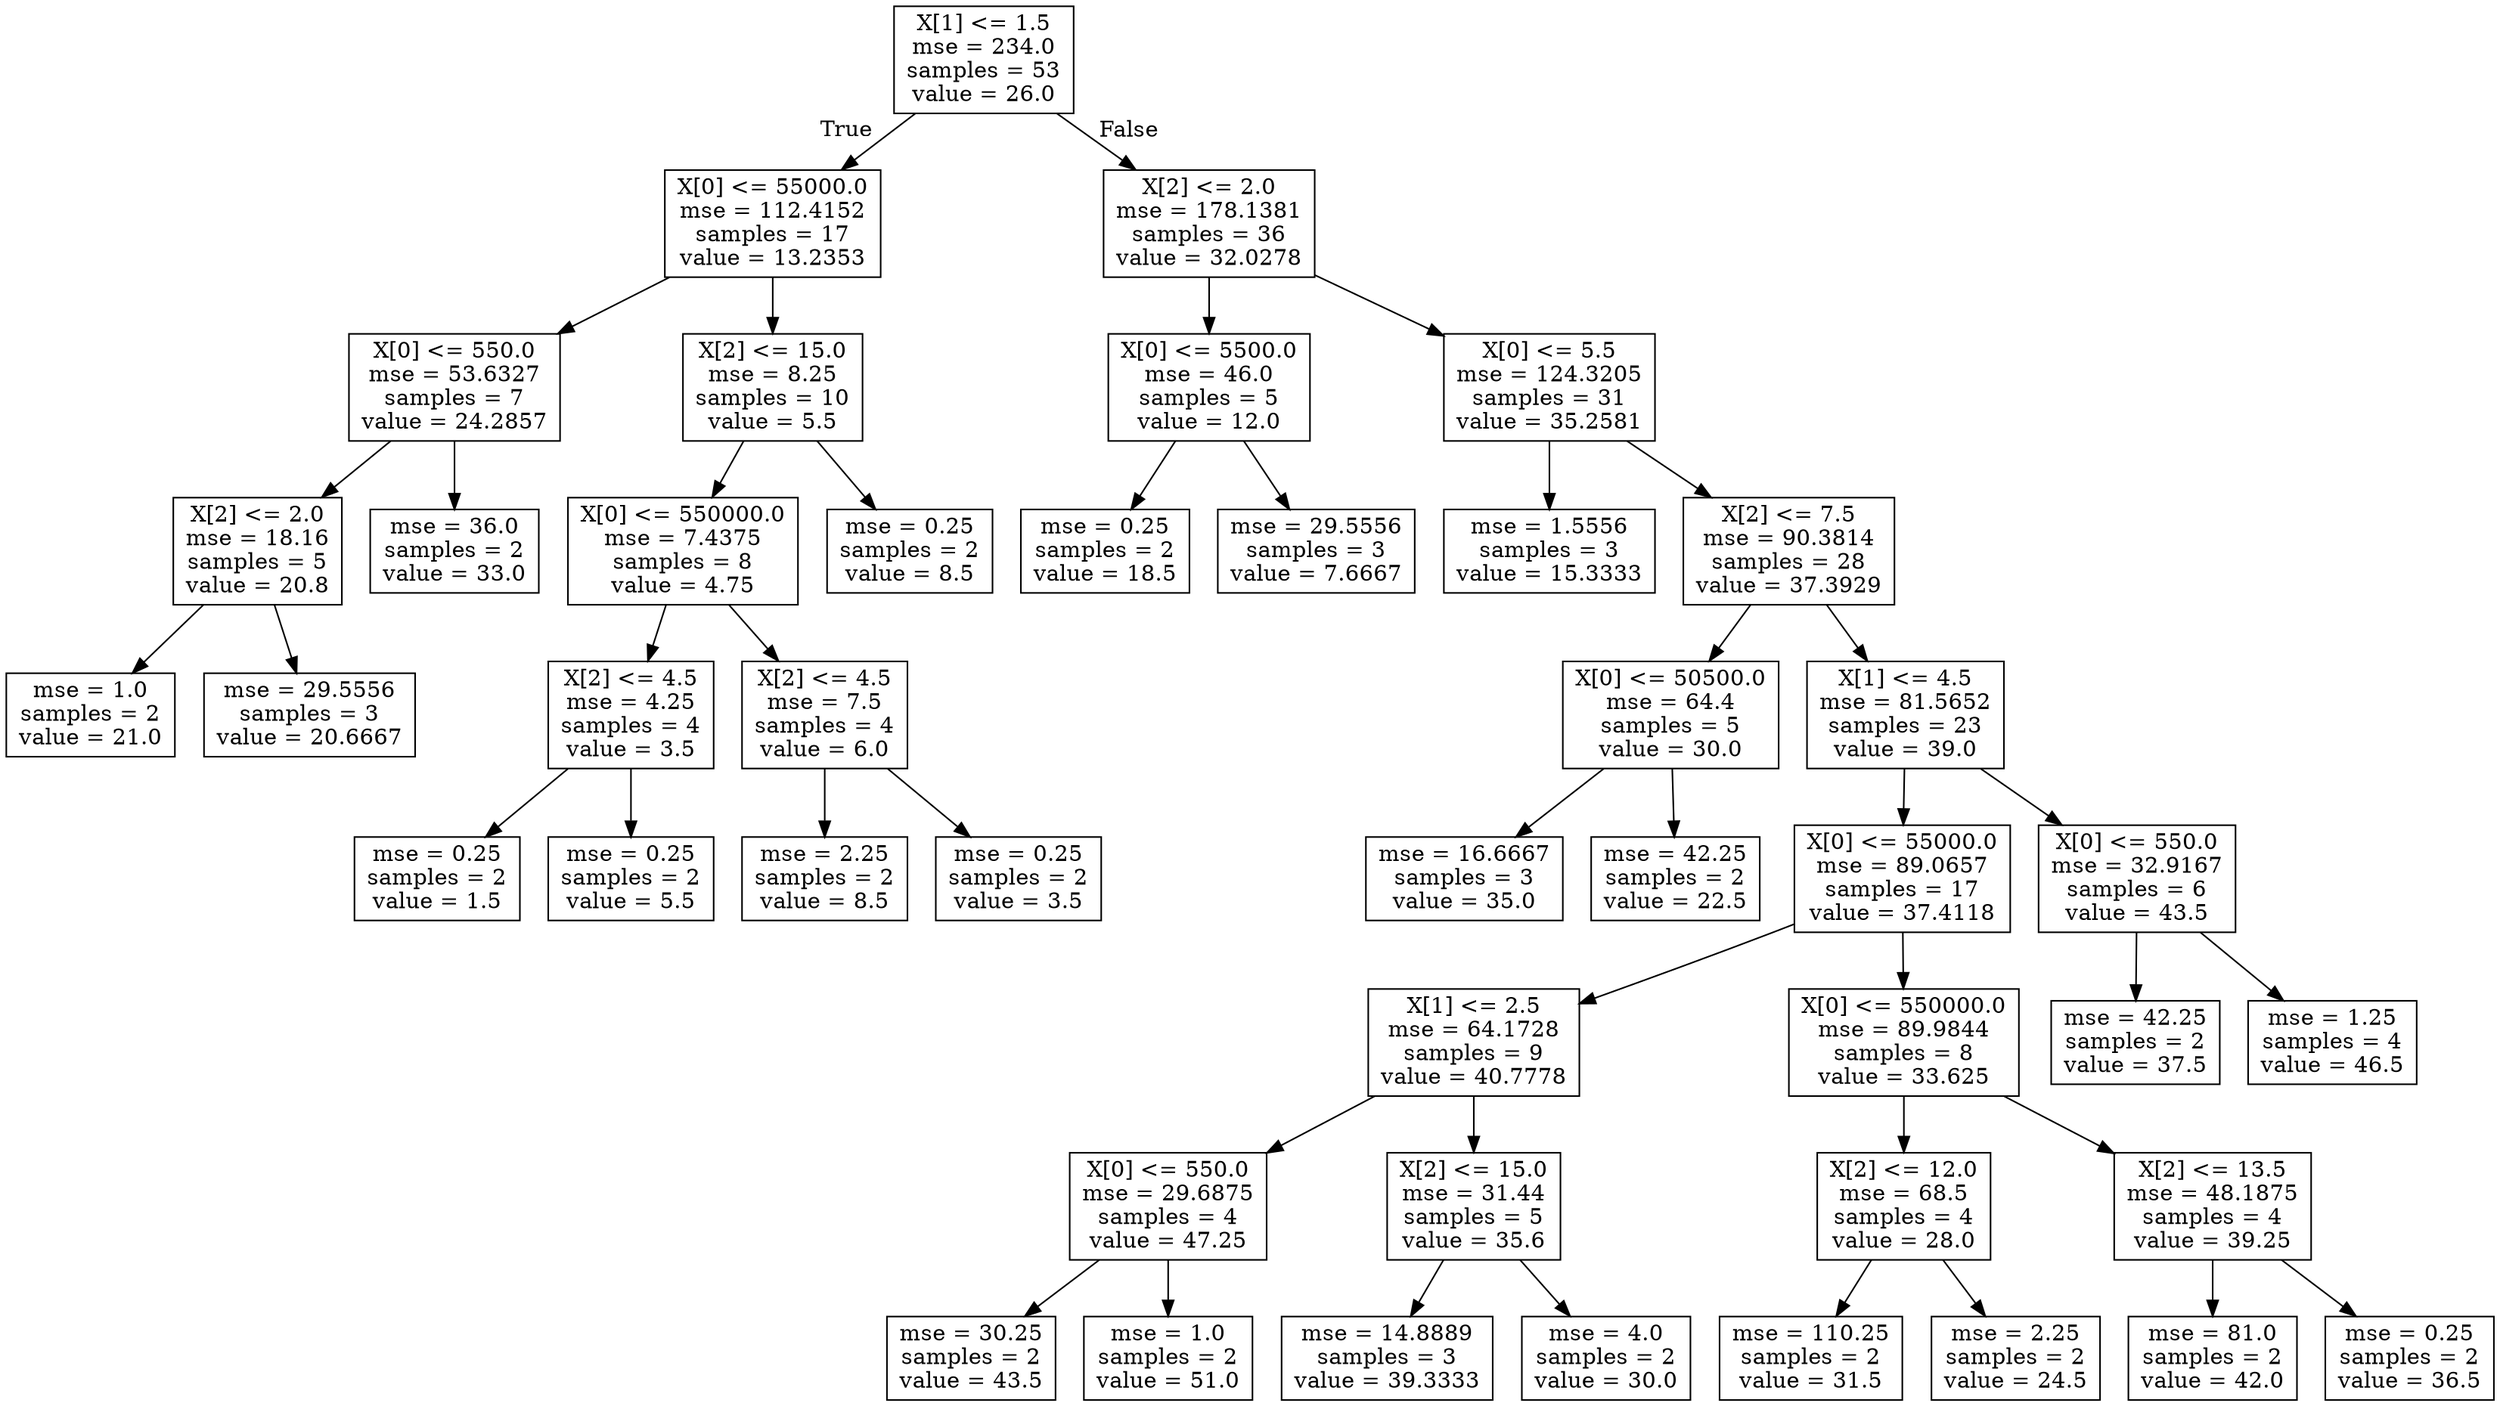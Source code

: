 digraph Tree {
node [shape=box] ;
0 [label="X[1] <= 1.5\nmse = 234.0\nsamples = 53\nvalue = 26.0"] ;
1 [label="X[0] <= 55000.0\nmse = 112.4152\nsamples = 17\nvalue = 13.2353"] ;
0 -> 1 [labeldistance=2.5, labelangle=45, headlabel="True"] ;
2 [label="X[0] <= 550.0\nmse = 53.6327\nsamples = 7\nvalue = 24.2857"] ;
1 -> 2 ;
3 [label="X[2] <= 2.0\nmse = 18.16\nsamples = 5\nvalue = 20.8"] ;
2 -> 3 ;
4 [label="mse = 1.0\nsamples = 2\nvalue = 21.0"] ;
3 -> 4 ;
5 [label="mse = 29.5556\nsamples = 3\nvalue = 20.6667"] ;
3 -> 5 ;
6 [label="mse = 36.0\nsamples = 2\nvalue = 33.0"] ;
2 -> 6 ;
7 [label="X[2] <= 15.0\nmse = 8.25\nsamples = 10\nvalue = 5.5"] ;
1 -> 7 ;
8 [label="X[0] <= 550000.0\nmse = 7.4375\nsamples = 8\nvalue = 4.75"] ;
7 -> 8 ;
9 [label="X[2] <= 4.5\nmse = 4.25\nsamples = 4\nvalue = 3.5"] ;
8 -> 9 ;
10 [label="mse = 0.25\nsamples = 2\nvalue = 1.5"] ;
9 -> 10 ;
11 [label="mse = 0.25\nsamples = 2\nvalue = 5.5"] ;
9 -> 11 ;
12 [label="X[2] <= 4.5\nmse = 7.5\nsamples = 4\nvalue = 6.0"] ;
8 -> 12 ;
13 [label="mse = 2.25\nsamples = 2\nvalue = 8.5"] ;
12 -> 13 ;
14 [label="mse = 0.25\nsamples = 2\nvalue = 3.5"] ;
12 -> 14 ;
15 [label="mse = 0.25\nsamples = 2\nvalue = 8.5"] ;
7 -> 15 ;
16 [label="X[2] <= 2.0\nmse = 178.1381\nsamples = 36\nvalue = 32.0278"] ;
0 -> 16 [labeldistance=2.5, labelangle=-45, headlabel="False"] ;
17 [label="X[0] <= 5500.0\nmse = 46.0\nsamples = 5\nvalue = 12.0"] ;
16 -> 17 ;
18 [label="mse = 0.25\nsamples = 2\nvalue = 18.5"] ;
17 -> 18 ;
19 [label="mse = 29.5556\nsamples = 3\nvalue = 7.6667"] ;
17 -> 19 ;
20 [label="X[0] <= 5.5\nmse = 124.3205\nsamples = 31\nvalue = 35.2581"] ;
16 -> 20 ;
21 [label="mse = 1.5556\nsamples = 3\nvalue = 15.3333"] ;
20 -> 21 ;
22 [label="X[2] <= 7.5\nmse = 90.3814\nsamples = 28\nvalue = 37.3929"] ;
20 -> 22 ;
23 [label="X[0] <= 50500.0\nmse = 64.4\nsamples = 5\nvalue = 30.0"] ;
22 -> 23 ;
24 [label="mse = 16.6667\nsamples = 3\nvalue = 35.0"] ;
23 -> 24 ;
25 [label="mse = 42.25\nsamples = 2\nvalue = 22.5"] ;
23 -> 25 ;
26 [label="X[1] <= 4.5\nmse = 81.5652\nsamples = 23\nvalue = 39.0"] ;
22 -> 26 ;
27 [label="X[0] <= 55000.0\nmse = 89.0657\nsamples = 17\nvalue = 37.4118"] ;
26 -> 27 ;
28 [label="X[1] <= 2.5\nmse = 64.1728\nsamples = 9\nvalue = 40.7778"] ;
27 -> 28 ;
29 [label="X[0] <= 550.0\nmse = 29.6875\nsamples = 4\nvalue = 47.25"] ;
28 -> 29 ;
30 [label="mse = 30.25\nsamples = 2\nvalue = 43.5"] ;
29 -> 30 ;
31 [label="mse = 1.0\nsamples = 2\nvalue = 51.0"] ;
29 -> 31 ;
32 [label="X[2] <= 15.0\nmse = 31.44\nsamples = 5\nvalue = 35.6"] ;
28 -> 32 ;
33 [label="mse = 14.8889\nsamples = 3\nvalue = 39.3333"] ;
32 -> 33 ;
34 [label="mse = 4.0\nsamples = 2\nvalue = 30.0"] ;
32 -> 34 ;
35 [label="X[0] <= 550000.0\nmse = 89.9844\nsamples = 8\nvalue = 33.625"] ;
27 -> 35 ;
36 [label="X[2] <= 12.0\nmse = 68.5\nsamples = 4\nvalue = 28.0"] ;
35 -> 36 ;
37 [label="mse = 110.25\nsamples = 2\nvalue = 31.5"] ;
36 -> 37 ;
38 [label="mse = 2.25\nsamples = 2\nvalue = 24.5"] ;
36 -> 38 ;
39 [label="X[2] <= 13.5\nmse = 48.1875\nsamples = 4\nvalue = 39.25"] ;
35 -> 39 ;
40 [label="mse = 81.0\nsamples = 2\nvalue = 42.0"] ;
39 -> 40 ;
41 [label="mse = 0.25\nsamples = 2\nvalue = 36.5"] ;
39 -> 41 ;
42 [label="X[0] <= 550.0\nmse = 32.9167\nsamples = 6\nvalue = 43.5"] ;
26 -> 42 ;
43 [label="mse = 42.25\nsamples = 2\nvalue = 37.5"] ;
42 -> 43 ;
44 [label="mse = 1.25\nsamples = 4\nvalue = 46.5"] ;
42 -> 44 ;
}